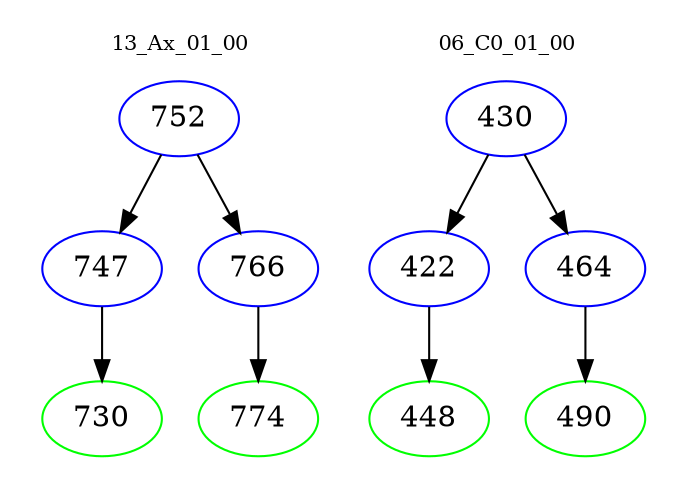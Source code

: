 digraph{
subgraph cluster_0 {
color = white
label = "13_Ax_01_00";
fontsize=10;
T0_752 [label="752", color="blue"]
T0_752 -> T0_747 [color="black"]
T0_747 [label="747", color="blue"]
T0_747 -> T0_730 [color="black"]
T0_730 [label="730", color="green"]
T0_752 -> T0_766 [color="black"]
T0_766 [label="766", color="blue"]
T0_766 -> T0_774 [color="black"]
T0_774 [label="774", color="green"]
}
subgraph cluster_1 {
color = white
label = "06_C0_01_00";
fontsize=10;
T1_430 [label="430", color="blue"]
T1_430 -> T1_422 [color="black"]
T1_422 [label="422", color="blue"]
T1_422 -> T1_448 [color="black"]
T1_448 [label="448", color="green"]
T1_430 -> T1_464 [color="black"]
T1_464 [label="464", color="blue"]
T1_464 -> T1_490 [color="black"]
T1_490 [label="490", color="green"]
}
}
